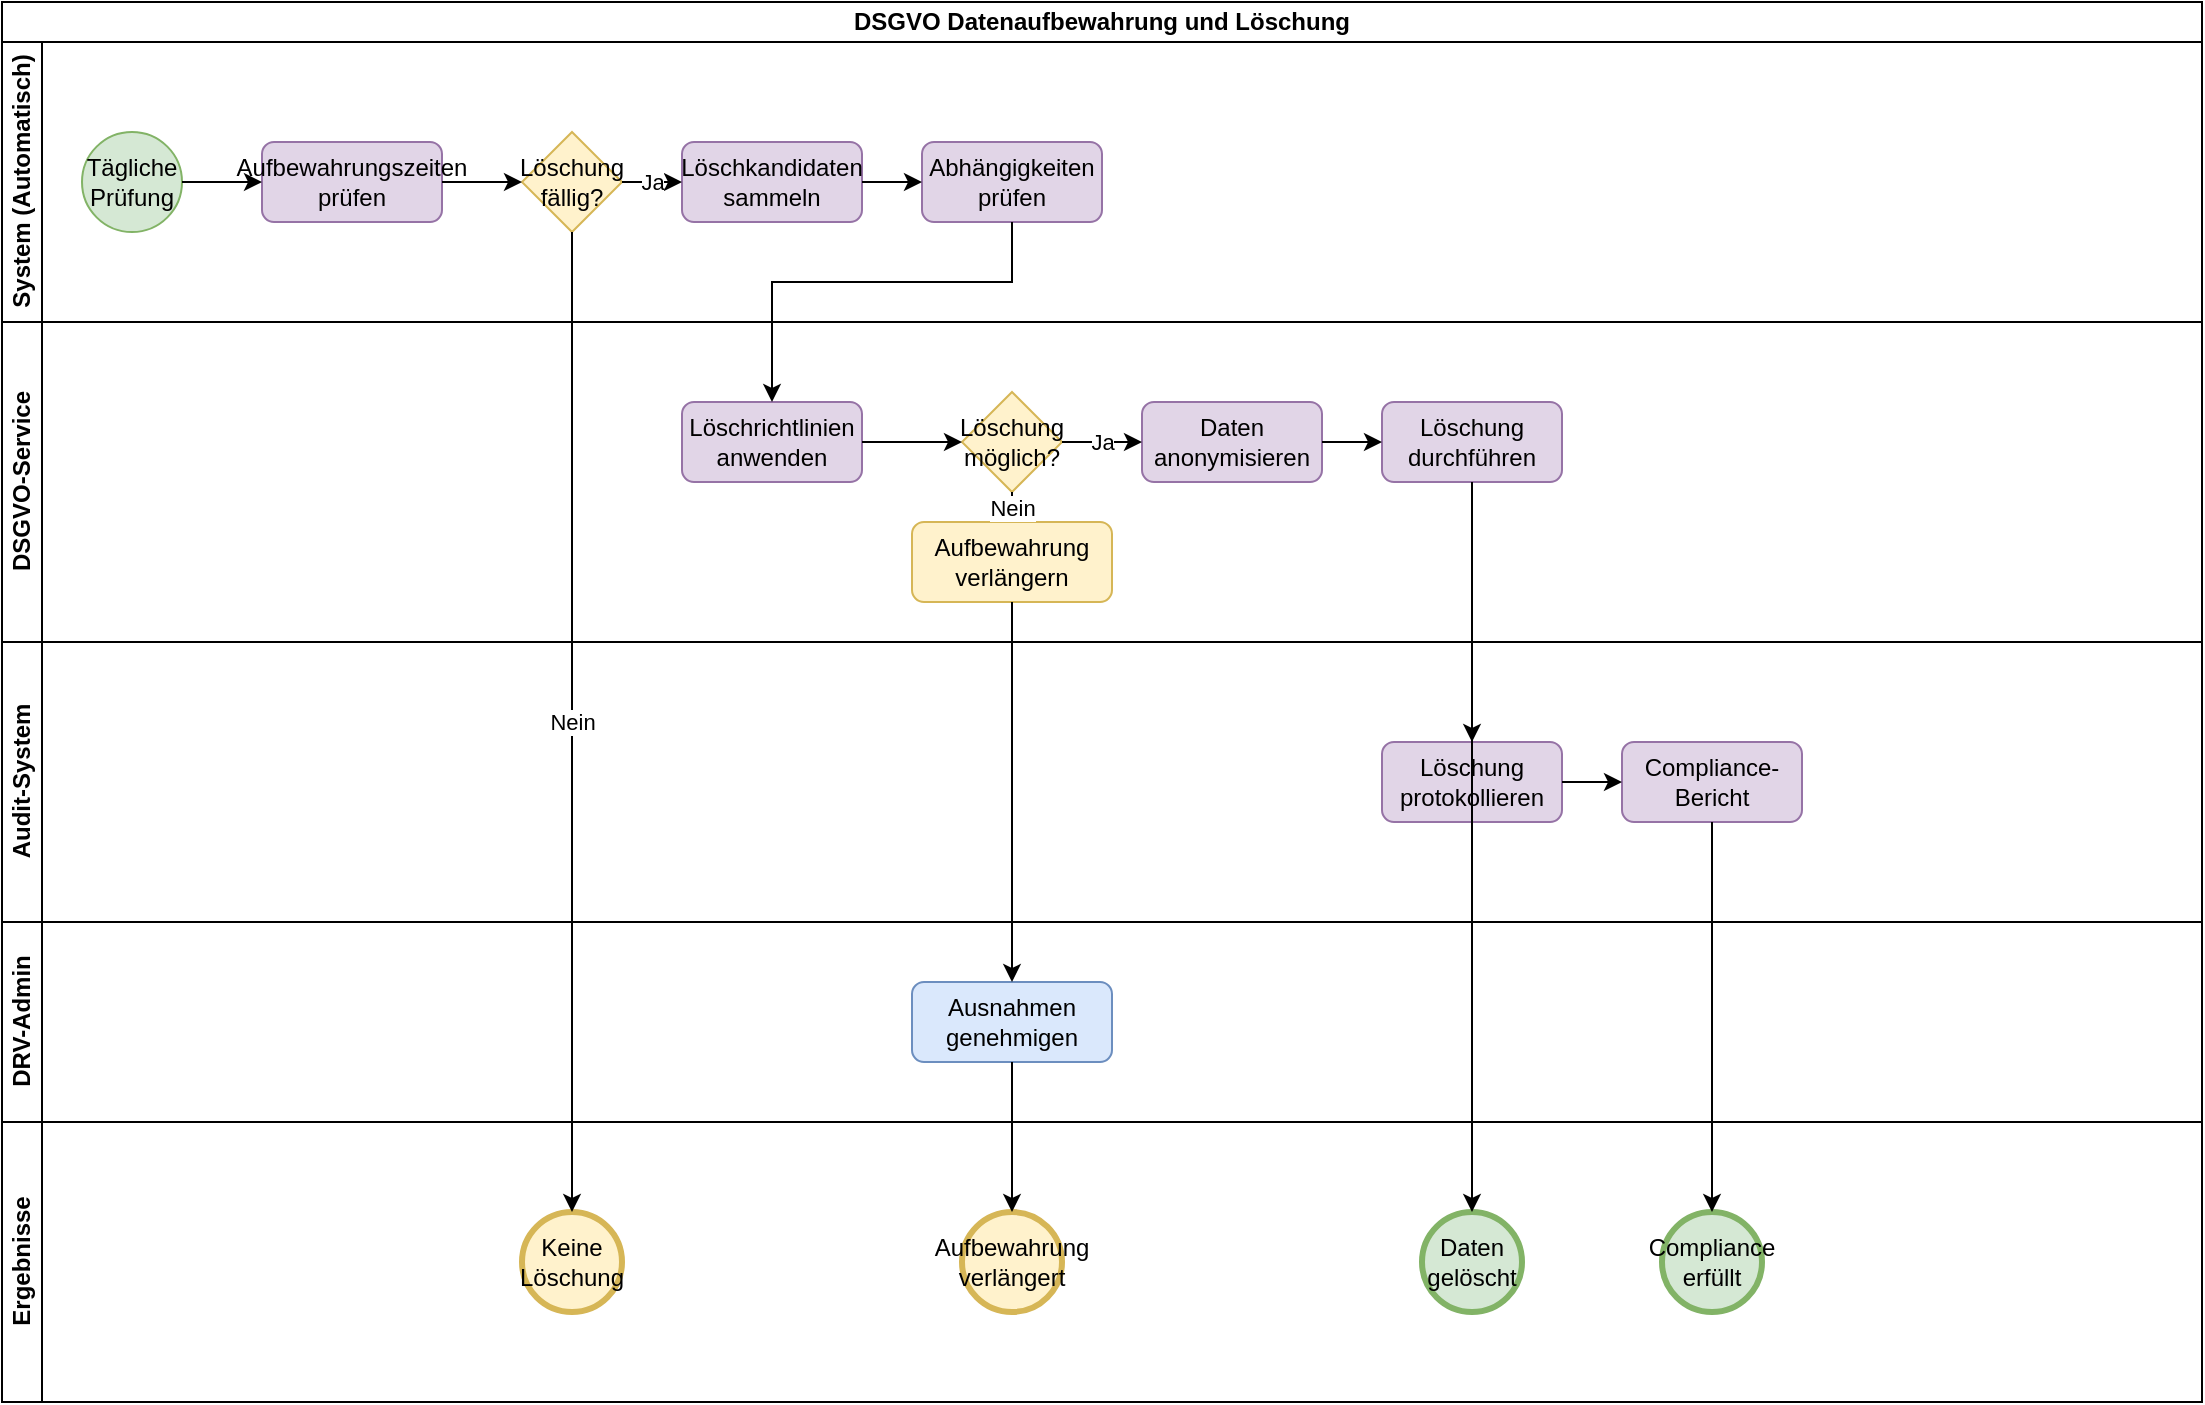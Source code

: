 <mxfile version="28.2.5" type="device">
  <diagram name="UC-09 DSGVO Datenaufbewahrung und Löschung" id="bpmn-uc09">
    <mxGraphModel dx="1426" dy="743" grid="1" gridSize="10" guides="1" tooltips="1" connect="1" arrows="1" fold="1" page="1" pageScale="1" pageWidth="1169" pageHeight="827" math="0" shadow="0">
      <root>
        <mxCell id="0" />
        <mxCell id="1" parent="0" />
        
        <mxCell id="pool1" value="DSGVO Datenaufbewahrung und Löschung" style="swimlane;html=1;childLayout=stackLayout;resizeParent=1;resizeParentMax=0;horizontal=1;startSize=20;horizontalStack=0;whiteSpace=wrap;" vertex="1" parent="1">
          <mxGeometry x="30" y="40" width="1100" height="700" as="geometry" />
        </mxCell>
        
        <mxCell id="lane1" value="System (Automatisch)" style="swimlane;html=1;startSize=20;horizontal=0;" vertex="1" parent="pool1">
          <mxGeometry y="20" width="1100" height="140" as="geometry" />
        </mxCell>
        
        <mxCell id="start1" value="Tägliche Prüfung" style="ellipse;whiteSpace=wrap;html=1;aspect=fixed;fillColor=#d5e8d4;strokeColor=#82b366;" vertex="1" parent="lane1">
          <mxGeometry x="40" y="45" width="50" height="50" as="geometry" />
        </mxCell>
        
        <mxCell id="task1" value="Aufbewahrungszeiten prüfen" style="rounded=1;whiteSpace=wrap;html=1;fillColor=#e1d5e7;strokeColor=#9673a6;" vertex="1" parent="lane1">
          <mxGeometry x="130" y="50" width="90" height="40" as="geometry" />
        </mxCell>
        
        <mxCell id="gateway1" value="Löschung fällig?" style="rhombus;whiteSpace=wrap;html=1;fillColor=#fff2cc;strokeColor=#d6b656;" vertex="1" parent="lane1">
          <mxGeometry x="260" y="45" width="50" height="50" as="geometry" />
        </mxCell>
        
        <mxCell id="task2" value="Löschkandidaten sammeln" style="rounded=1;whiteSpace=wrap;html=1;fillColor=#e1d5e7;strokeColor=#9673a6;" vertex="1" parent="lane1">
          <mxGeometry x="340" y="50" width="90" height="40" as="geometry" />
        </mxCell>
        
        <mxCell id="task3" value="Abhängigkeiten prüfen" style="rounded=1;whiteSpace=wrap;html=1;fillColor=#e1d5e7;strokeColor=#9673a6;" vertex="1" parent="lane1">
          <mxGeometry x="460" y="50" width="90" height="40" as="geometry" />
        </mxCell>
        
        <mxCell id="lane2" value="DSGVO-Service" style="swimlane;html=1;startSize=20;horizontal=0;" vertex="1" parent="pool1">
          <mxGeometry y="160" width="1100" height="160" as="geometry" />
        </mxCell>
        
        <mxCell id="task4" value="Löschrichtlinien anwenden" style="rounded=1;whiteSpace=wrap;html=1;fillColor=#e1d5e7;strokeColor=#9673a6;" vertex="1" parent="lane2">
          <mxGeometry x="340" y="40" width="90" height="40" as="geometry" />
        </mxCell>
        
        <mxCell id="gateway2" value="Löschung möglich?" style="rhombus;whiteSpace=wrap;html=1;fillColor=#fff2cc;strokeColor=#d6b656;" vertex="1" parent="lane2">
          <mxGeometry x="480" y="35" width="50" height="50" as="geometry" />
        </mxCell>
        
        <mxCell id="task5" value="Daten anonymisieren" style="rounded=1;whiteSpace=wrap;html=1;fillColor=#e1d5e7;strokeColor=#9673a6;" vertex="1" parent="lane2">
          <mxGeometry x="570" y="40" width="90" height="40" as="geometry" />
        </mxCell>
        
        <mxCell id="task6" value="Löschung durchführen" style="rounded=1;whiteSpace=wrap;html=1;fillColor=#e1d5e7;strokeColor=#9673a6;" vertex="1" parent="lane2">
          <mxGeometry x="690" y="40" width="90" height="40" as="geometry" />
        </mxCell>
        
        <mxCell id="task7" value="Aufbewahrung verlängern" style="rounded=1;whiteSpace=wrap;html=1;fillColor=#fff2cc;strokeColor=#d6b656;" vertex="1" parent="lane2">
          <mxGeometry x="455" y="100" width="100" height="40" as="geometry" />
        </mxCell>
        
        <mxCell id="lane3" value="Audit-System" style="swimlane;html=1;startSize=20;horizontal=0;" vertex="1" parent="pool1">
          <mxGeometry y="320" width="1100" height="140" as="geometry" />
        </mxCell>
        
        <mxCell id="task8" value="Löschung protokollieren" style="rounded=1;whiteSpace=wrap;html=1;fillColor=#e1d5e7;strokeColor=#9673a6;" vertex="1" parent="lane3">
          <mxGeometry x="690" y="50" width="90" height="40" as="geometry" />
        </mxCell>
        
        <mxCell id="task9" value="Compliance-Bericht" style="rounded=1;whiteSpace=wrap;html=1;fillColor=#e1d5e7;strokeColor=#9673a6;" vertex="1" parent="lane3">
          <mxGeometry x="810" y="50" width="90" height="40" as="geometry" />
        </mxCell>
        
        <mxCell id="lane4" value="DRV-Admin" style="swimlane;html=1;startSize=20;horizontal=0;" vertex="1" parent="pool1">
          <mxGeometry y="460" width="1100" height="100" as="geometry" />
        </mxCell>
        
        <mxCell id="task10" value="Ausnahmen genehmigen" style="rounded=1;whiteSpace=wrap;html=1;fillColor=#dae8fc;strokeColor=#6c8ebf;" vertex="1" parent="lane4">
          <mxGeometry x="455" y="30" width="100" height="40" as="geometry" />
        </mxCell>
        
        <mxCell id="lane5" value="Ergebnisse" style="swimlane;html=1;startSize=20;horizontal=0;" vertex="1" parent="pool1">
          <mxGeometry y="560" width="1100" height="140" as="geometry" />
        </mxCell>
        
        <mxCell id="end1" value="Keine Löschung" style="ellipse;whiteSpace=wrap;html=1;aspect=fixed;fillColor=#fff2cc;strokeColor=#d6b656;strokeWidth=3;" vertex="1" parent="lane5">
          <mxGeometry x="260" y="45" width="50" height="50" as="geometry" />
        </mxCell>
        
        <mxCell id="end2" value="Aufbewahrung verlängert" style="ellipse;whiteSpace=wrap;html=1;aspect=fixed;fillColor=#fff2cc;strokeColor=#d6b656;strokeWidth=3;" vertex="1" parent="lane5">
          <mxGeometry x="480" y="45" width="50" height="50" as="geometry" />
        </mxCell>
        
        <mxCell id="end3" value="Daten gelöscht" style="ellipse;whiteSpace=wrap;html=1;aspect=fixed;fillColor=#d5e8d4;strokeColor=#82b366;strokeWidth=3;" vertex="1" parent="lane5">
          <mxGeometry x="710" y="45" width="50" height="50" as="geometry" />
        </mxCell>
        
        <mxCell id="end4" value="Compliance erfüllt" style="ellipse;whiteSpace=wrap;html=1;aspect=fixed;fillColor=#d5e8d4;strokeColor=#82b366;strokeWidth=3;" vertex="1" parent="lane5">
          <mxGeometry x="830" y="45" width="50" height="50" as="geometry" />
        </mxCell>
        
        <mxCell id="flow1" value="" style="edgeStyle=orthogonalEdgeStyle;rounded=0;orthogonalLoop=1;jettySize=auto;html=1;" edge="1" parent="pool1" source="start1" target="task1">
          <mxGeometry relative="1" as="geometry" />
        </mxCell>
        
        <mxCell id="flow2" value="" style="edgeStyle=orthogonalEdgeStyle;rounded=0;orthogonalLoop=1;jettySize=auto;html=1;" edge="1" parent="pool1" source="task1" target="gateway1">
          <mxGeometry relative="1" as="geometry" />
        </mxCell>
        
        <mxCell id="flow3" value="Nein" style="edgeStyle=orthogonalEdgeStyle;rounded=0;orthogonalLoop=1;jettySize=auto;html=1;" edge="1" parent="pool1" source="gateway1" target="end1">
          <mxGeometry relative="1" as="geometry">
            <Array as="points">
              <mxPoint x="285" y="140" />
              <mxPoint x="285" y="630" />
            </Array>
          </mxGeometry>
        </mxCell>
        
        <mxCell id="flow4" value="Ja" style="edgeStyle=orthogonalEdgeStyle;rounded=0;orthogonalLoop=1;jettySize=auto;html=1;" edge="1" parent="pool1" source="gateway1" target="task2">
          <mxGeometry relative="1" as="geometry" />
        </mxCell>
        
        <mxCell id="flow5" value="" style="edgeStyle=orthogonalEdgeStyle;rounded=0;orthogonalLoop=1;jettySize=auto;html=1;" edge="1" parent="pool1" source="task2" target="task3">
          <mxGeometry relative="1" as="geometry" />
        </mxCell>
        
        <mxCell id="flow6" value="" style="edgeStyle=orthogonalEdgeStyle;rounded=0;orthogonalLoop=1;jettySize=auto;html=1;" edge="1" parent="pool1" source="task3" target="task4">
          <mxGeometry relative="1" as="geometry">
            <Array as="points">
              <mxPoint x="505" y="140" />
              <mxPoint x="385" y="140" />
              <mxPoint x="385" y="200" />
            </Array>
          </mxGeometry>
        </mxCell>
        
        <mxCell id="flow7" value="" style="edgeStyle=orthogonalEdgeStyle;rounded=0;orthogonalLoop=1;jettySize=auto;html=1;" edge="1" parent="pool1" source="task4" target="gateway2">
          <mxGeometry relative="1" as="geometry">
            <Array as="points">
              <mxPoint x="385" y="220" />
              <mxPoint x="505" y="220" />
            </Array>
          </mxGeometry>
        </mxCell>
        
        <mxCell id="flow8" value="Ja" style="edgeStyle=orthogonalEdgeStyle;rounded=0;orthogonalLoop=1;jettySize=auto;html=1;" edge="1" parent="pool1" source="gateway2" target="task5">
          <mxGeometry relative="1" as="geometry" />
        </mxCell>
        
        <mxCell id="flow9" value="Nein" style="edgeStyle=orthogonalEdgeStyle;rounded=0;orthogonalLoop=1;jettySize=auto;html=1;" edge="1" parent="pool1" source="gateway2" target="task7">
          <mxGeometry relative="1" as="geometry">
            <Array as="points">
              <mxPoint x="505" y="260" />
              <mxPoint x="505" y="280" />
            </Array>
          </mxGeometry>
        </mxCell>
        
        <mxCell id="flow10" value="" style="edgeStyle=orthogonalEdgeStyle;rounded=0;orthogonalLoop=1;jettySize=auto;html=1;" edge="1" parent="pool1" source="task5" target="task6">
          <mxGeometry relative="1" as="geometry" />
        </mxCell>
        
        <mxCell id="flow11" value="" style="edgeStyle=orthogonalEdgeStyle;rounded=0;orthogonalLoop=1;jettySize=auto;html=1;" edge="1" parent="pool1" source="task6" target="task8">
          <mxGeometry relative="1" as="geometry" />
        </mxCell>
        
        <mxCell id="flow12" value="" style="edgeStyle=orthogonalEdgeStyle;rounded=0;orthogonalLoop=1;jettySize=auto;html=1;" edge="1" parent="pool1" source="task8" target="task9">
          <mxGeometry relative="1" as="geometry" />
        </mxCell>
        
        <mxCell id="flow13" value="" style="edgeStyle=orthogonalEdgeStyle;rounded=0;orthogonalLoop=1;jettySize=auto;html=1;" edge="1" parent="pool1" source="task7" target="task10">
          <mxGeometry relative="1" as="geometry" />
        </mxCell>
        
        <mxCell id="flow14" value="" style="edgeStyle=orthogonalEdgeStyle;rounded=0;orthogonalLoop=1;jettySize=auto;html=1;" edge="1" parent="pool1" source="task10" target="end2">
          <mxGeometry relative="1" as="geometry">
            <Array as="points">
              <mxPoint x="505" y="560" />
              <mxPoint x="505" y="630" />
            </Array>
          </mxGeometry>
        </mxCell>
        
        <mxCell id="flow15" value="" style="edgeStyle=orthogonalEdgeStyle;rounded=0;orthogonalLoop=1;jettySize=auto;html=1;" edge="1" parent="pool1" source="task6" target="end3">
          <mxGeometry relative="1" as="geometry">
            <Array as="points">
              <mxPoint x="735" y="320" />
              <mxPoint x="735" y="630" />
            </Array>
          </mxGeometry>
        </mxCell>
        
        <mxCell id="flow16" value="" style="edgeStyle=orthogonalEdgeStyle;rounded=0;orthogonalLoop=1;jettySize=auto;html=1;" edge="1" parent="pool1" source="task9" target="end4">
          <mxGeometry relative="1" as="geometry">
            <Array as="points">
              <mxPoint x="855" y="460" />
              <mxPoint x="855" y="630" />
            </Array>
          </mxGeometry>
        </mxCell>
        
      </root>
    </mxGraphModel>
  </diagram>
</mxfile>
